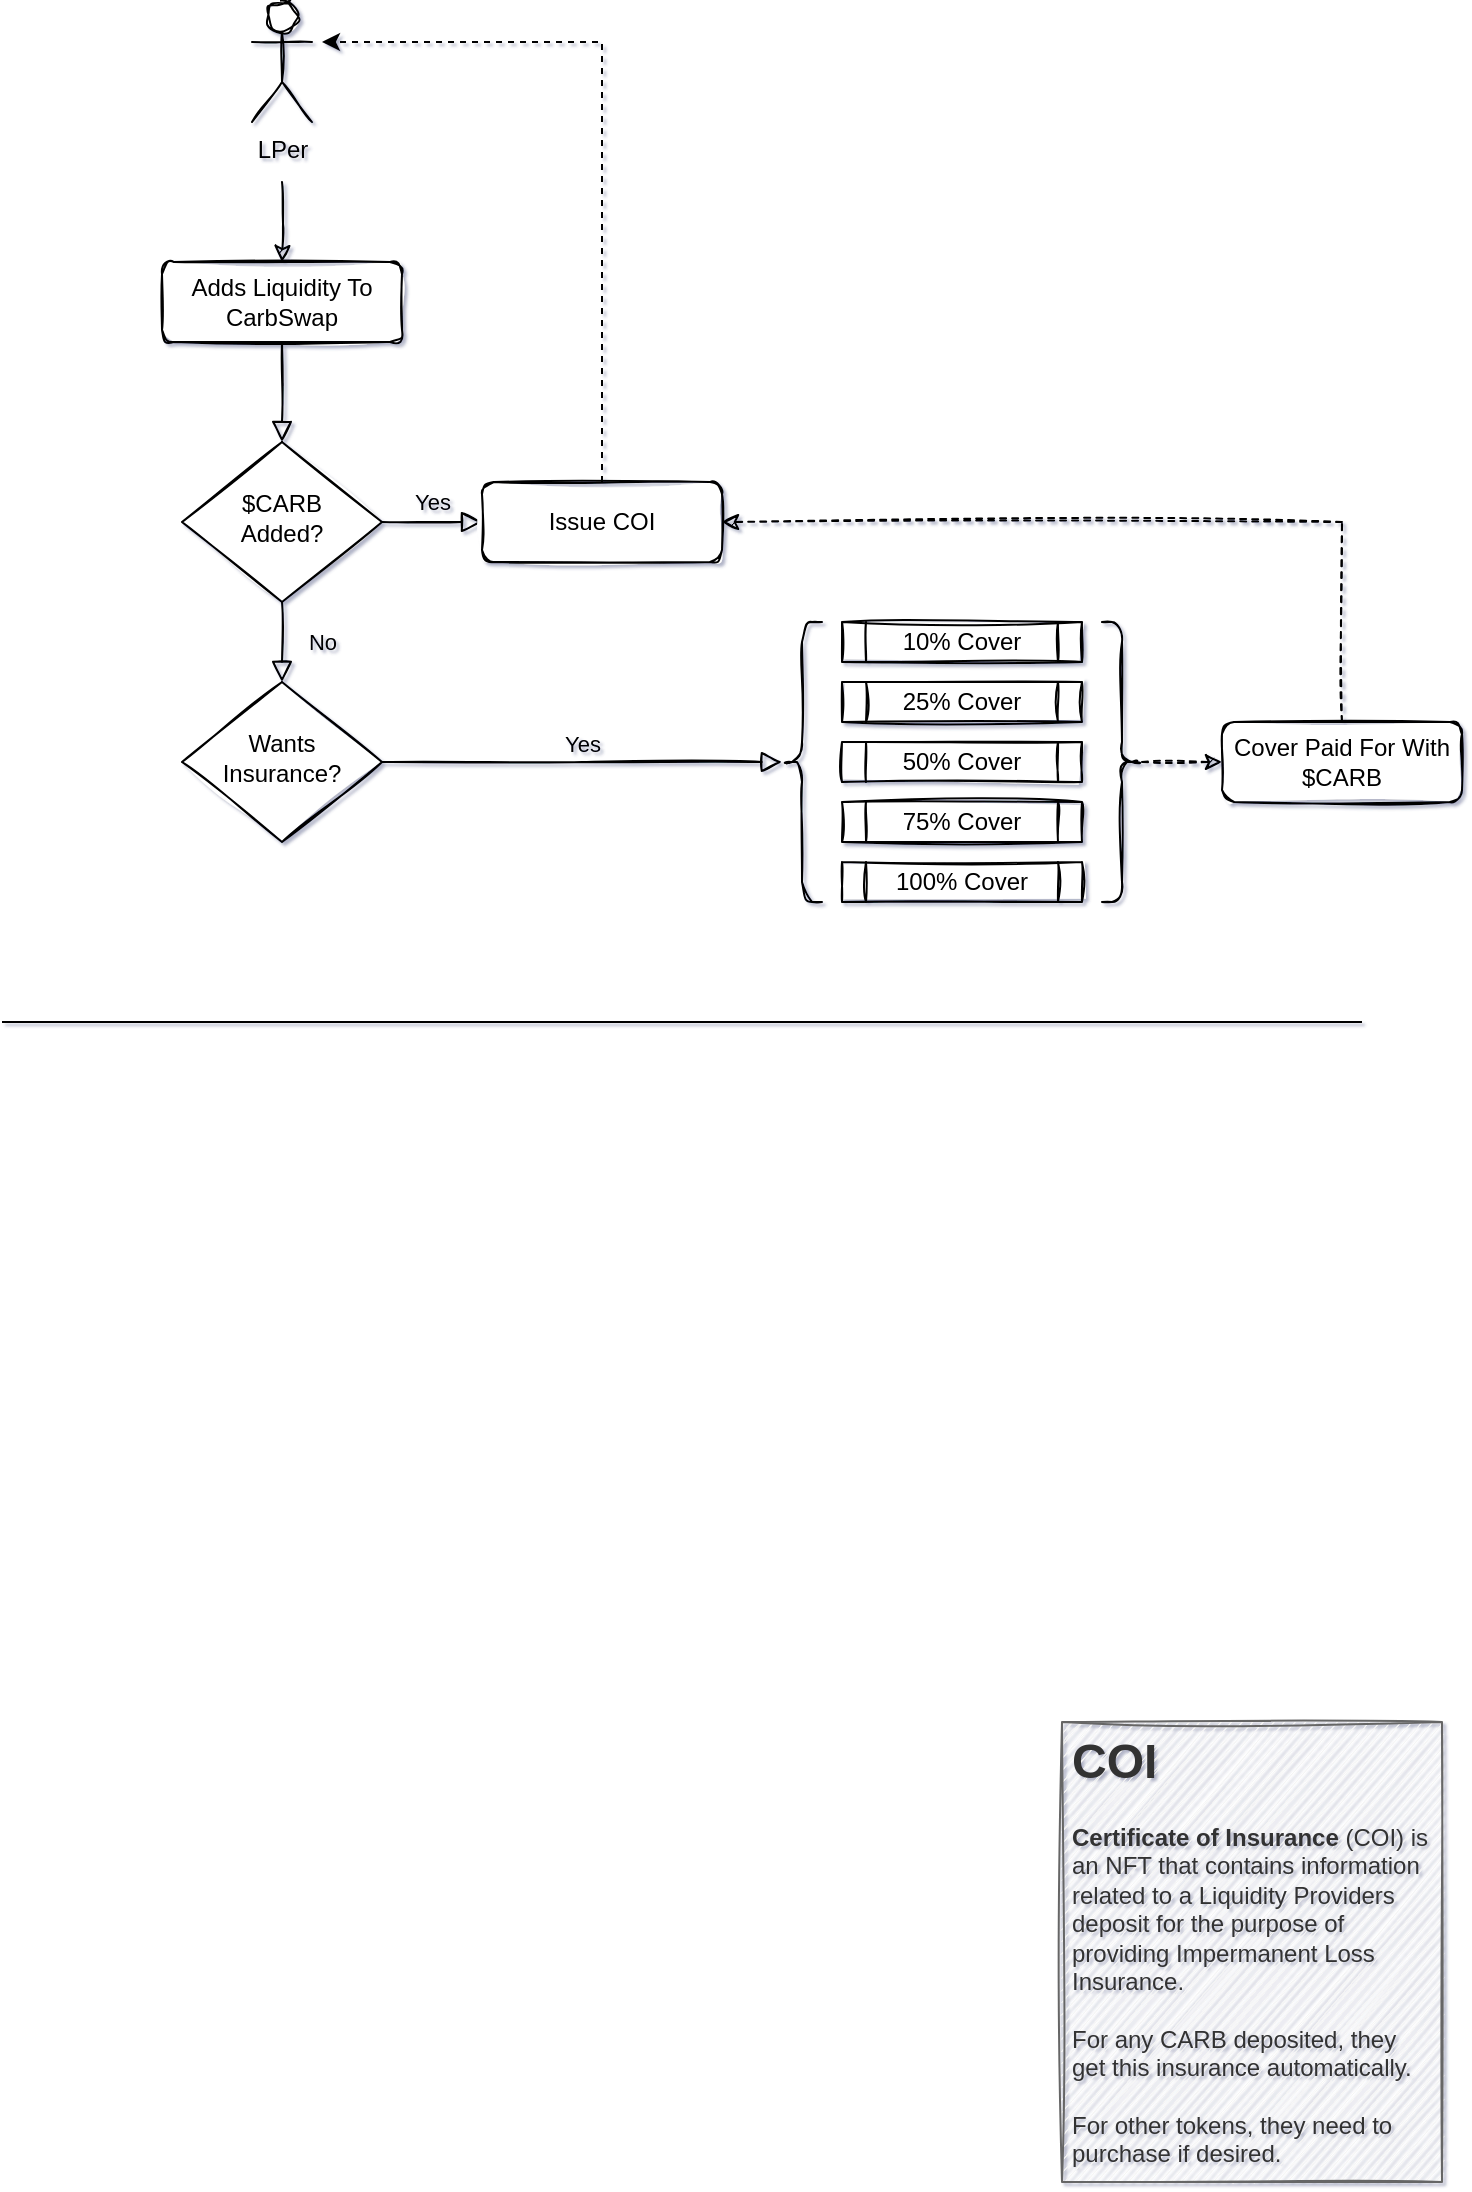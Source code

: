 <mxfile version="15.0.6" type="github">
  <diagram id="C5RBs43oDa-KdzZeNtuy" name="Page-1">
    <mxGraphModel dx="946" dy="575" grid="1" gridSize="10" guides="1" tooltips="1" connect="1" arrows="1" fold="1" page="1" pageScale="1" pageWidth="827" pageHeight="1169" math="0" shadow="1">
      <root>
        <mxCell id="WIyWlLk6GJQsqaUBKTNV-0" />
        <mxCell id="WIyWlLk6GJQsqaUBKTNV-1" parent="WIyWlLk6GJQsqaUBKTNV-0" />
        <mxCell id="WIyWlLk6GJQsqaUBKTNV-2" value="" style="rounded=0;html=1;jettySize=auto;orthogonalLoop=1;fontSize=11;endArrow=block;endFill=0;endSize=8;strokeWidth=1;shadow=0;labelBackgroundColor=none;edgeStyle=orthogonalEdgeStyle;sketch=1;" parent="WIyWlLk6GJQsqaUBKTNV-1" source="WIyWlLk6GJQsqaUBKTNV-3" target="WIyWlLk6GJQsqaUBKTNV-6" edge="1">
          <mxGeometry relative="1" as="geometry" />
        </mxCell>
        <mxCell id="WIyWlLk6GJQsqaUBKTNV-3" value="Adds Liquidity To&lt;br&gt;CarbSwap" style="rounded=1;whiteSpace=wrap;html=1;fontSize=12;glass=0;strokeWidth=1;shadow=0;sketch=1;" parent="WIyWlLk6GJQsqaUBKTNV-1" vertex="1">
          <mxGeometry x="160" y="180" width="120" height="40" as="geometry" />
        </mxCell>
        <mxCell id="WIyWlLk6GJQsqaUBKTNV-4" value="No" style="rounded=0;html=1;jettySize=auto;orthogonalLoop=1;fontSize=11;endArrow=block;endFill=0;endSize=8;strokeWidth=1;shadow=0;labelBackgroundColor=none;edgeStyle=orthogonalEdgeStyle;sketch=1;" parent="WIyWlLk6GJQsqaUBKTNV-1" source="WIyWlLk6GJQsqaUBKTNV-6" target="WIyWlLk6GJQsqaUBKTNV-10" edge="1">
          <mxGeometry y="20" relative="1" as="geometry">
            <mxPoint as="offset" />
          </mxGeometry>
        </mxCell>
        <mxCell id="WIyWlLk6GJQsqaUBKTNV-5" value="Yes" style="edgeStyle=orthogonalEdgeStyle;rounded=0;html=1;jettySize=auto;orthogonalLoop=1;fontSize=11;endArrow=block;endFill=0;endSize=8;strokeWidth=1;shadow=0;labelBackgroundColor=none;sketch=1;" parent="WIyWlLk6GJQsqaUBKTNV-1" source="WIyWlLk6GJQsqaUBKTNV-6" target="WIyWlLk6GJQsqaUBKTNV-7" edge="1">
          <mxGeometry y="10" relative="1" as="geometry">
            <mxPoint as="offset" />
          </mxGeometry>
        </mxCell>
        <mxCell id="WIyWlLk6GJQsqaUBKTNV-6" value="$CARB&lt;br&gt;Added?" style="rhombus;whiteSpace=wrap;html=1;shadow=0;fontFamily=Helvetica;fontSize=12;align=center;strokeWidth=1;spacing=6;spacingTop=-4;sketch=1;" parent="WIyWlLk6GJQsqaUBKTNV-1" vertex="1">
          <mxGeometry x="170" y="270" width="100" height="80" as="geometry" />
        </mxCell>
        <mxCell id="1-dooj9AhtdP8kJSdxU_-1" style="edgeStyle=orthogonalEdgeStyle;rounded=0;orthogonalLoop=1;jettySize=auto;html=1;exitX=0.5;exitY=0;exitDx=0;exitDy=0;dashed=1;sketch=0;" edge="1" parent="WIyWlLk6GJQsqaUBKTNV-1" source="WIyWlLk6GJQsqaUBKTNV-7">
          <mxGeometry relative="1" as="geometry">
            <mxPoint x="240" y="70" as="targetPoint" />
            <Array as="points">
              <mxPoint x="380" y="70" />
              <mxPoint x="240" y="70" />
            </Array>
          </mxGeometry>
        </mxCell>
        <mxCell id="WIyWlLk6GJQsqaUBKTNV-7" value="Issue COI" style="rounded=1;whiteSpace=wrap;html=1;fontSize=12;glass=0;strokeWidth=1;shadow=0;sketch=1;" parent="WIyWlLk6GJQsqaUBKTNV-1" vertex="1">
          <mxGeometry x="320" y="290" width="120" height="40" as="geometry" />
        </mxCell>
        <mxCell id="WIyWlLk6GJQsqaUBKTNV-9" value="Yes" style="edgeStyle=orthogonalEdgeStyle;rounded=0;html=1;jettySize=auto;orthogonalLoop=1;fontSize=11;endArrow=block;endFill=0;endSize=8;strokeWidth=1;shadow=0;labelBackgroundColor=none;sketch=1;" parent="WIyWlLk6GJQsqaUBKTNV-1" source="WIyWlLk6GJQsqaUBKTNV-10" edge="1">
          <mxGeometry y="10" relative="1" as="geometry">
            <mxPoint as="offset" />
            <mxPoint x="470" y="430" as="targetPoint" />
          </mxGeometry>
        </mxCell>
        <mxCell id="WIyWlLk6GJQsqaUBKTNV-10" value="Wants Insurance?" style="rhombus;whiteSpace=wrap;html=1;shadow=0;fontFamily=Helvetica;fontSize=12;align=center;strokeWidth=1;spacing=6;spacingTop=-4;sketch=1;" parent="WIyWlLk6GJQsqaUBKTNV-1" vertex="1">
          <mxGeometry x="170" y="390" width="100" height="80" as="geometry" />
        </mxCell>
        <mxCell id="1-dooj9AhtdP8kJSdxU_-13" style="edgeStyle=orthogonalEdgeStyle;rounded=0;sketch=1;orthogonalLoop=1;jettySize=auto;html=1;entryX=0.5;entryY=0;entryDx=0;entryDy=0;" edge="1" parent="WIyWlLk6GJQsqaUBKTNV-1" target="WIyWlLk6GJQsqaUBKTNV-3">
          <mxGeometry relative="1" as="geometry">
            <mxPoint x="220" y="140" as="sourcePoint" />
          </mxGeometry>
        </mxCell>
        <mxCell id="1-dooj9AhtdP8kJSdxU_-0" value="LPer" style="shape=umlActor;verticalLabelPosition=bottom;verticalAlign=top;html=1;outlineConnect=0;sketch=1;" vertex="1" parent="WIyWlLk6GJQsqaUBKTNV-1">
          <mxGeometry x="205" y="50" width="30" height="60" as="geometry" />
        </mxCell>
        <mxCell id="1-dooj9AhtdP8kJSdxU_-2" value="10% Cover" style="shape=process;whiteSpace=wrap;html=1;backgroundOutline=1;shadow=0;sketch=1;" vertex="1" parent="WIyWlLk6GJQsqaUBKTNV-1">
          <mxGeometry x="500" y="360" width="120" height="20" as="geometry" />
        </mxCell>
        <mxCell id="1-dooj9AhtdP8kJSdxU_-3" value="25% Cover" style="shape=process;whiteSpace=wrap;html=1;backgroundOutline=1;shadow=0;sketch=1;" vertex="1" parent="WIyWlLk6GJQsqaUBKTNV-1">
          <mxGeometry x="500" y="390" width="120" height="20" as="geometry" />
        </mxCell>
        <mxCell id="1-dooj9AhtdP8kJSdxU_-4" value="&lt;div&gt;50% Cover&lt;/div&gt;" style="shape=process;whiteSpace=wrap;html=1;backgroundOutline=1;shadow=0;sketch=1;" vertex="1" parent="WIyWlLk6GJQsqaUBKTNV-1">
          <mxGeometry x="500" y="420" width="120" height="20" as="geometry" />
        </mxCell>
        <mxCell id="1-dooj9AhtdP8kJSdxU_-5" value="75% Cover" style="shape=process;whiteSpace=wrap;html=1;backgroundOutline=1;shadow=0;sketch=1;" vertex="1" parent="WIyWlLk6GJQsqaUBKTNV-1">
          <mxGeometry x="500" y="450" width="120" height="20" as="geometry" />
        </mxCell>
        <mxCell id="1-dooj9AhtdP8kJSdxU_-6" value="100% Cover" style="shape=process;whiteSpace=wrap;html=1;backgroundOutline=1;shadow=0;sketch=1;" vertex="1" parent="WIyWlLk6GJQsqaUBKTNV-1">
          <mxGeometry x="500" y="480" width="120" height="20" as="geometry" />
        </mxCell>
        <mxCell id="1-dooj9AhtdP8kJSdxU_-7" value="" style="shape=curlyBracket;whiteSpace=wrap;html=1;rounded=1;shadow=0;sketch=1;" vertex="1" parent="WIyWlLk6GJQsqaUBKTNV-1">
          <mxGeometry x="470" y="360" width="20" height="140" as="geometry" />
        </mxCell>
        <mxCell id="1-dooj9AhtdP8kJSdxU_-11" style="edgeStyle=orthogonalEdgeStyle;rounded=0;sketch=1;orthogonalLoop=1;jettySize=auto;html=1;exitX=0.5;exitY=0;exitDx=0;exitDy=0;entryX=1;entryY=0.5;entryDx=0;entryDy=0;dashed=1;" edge="1" parent="WIyWlLk6GJQsqaUBKTNV-1" source="1-dooj9AhtdP8kJSdxU_-8" target="WIyWlLk6GJQsqaUBKTNV-7">
          <mxGeometry relative="1" as="geometry" />
        </mxCell>
        <mxCell id="1-dooj9AhtdP8kJSdxU_-8" value="Cover Paid For With&lt;br&gt;$CARB" style="rounded=1;whiteSpace=wrap;html=1;fontSize=12;glass=0;strokeWidth=1;shadow=0;sketch=1;" vertex="1" parent="WIyWlLk6GJQsqaUBKTNV-1">
          <mxGeometry x="690" y="410" width="120" height="40" as="geometry" />
        </mxCell>
        <mxCell id="1-dooj9AhtdP8kJSdxU_-10" style="edgeStyle=orthogonalEdgeStyle;rounded=0;sketch=1;orthogonalLoop=1;jettySize=auto;html=1;entryX=0;entryY=0.5;entryDx=0;entryDy=0;dashed=1;" edge="1" parent="WIyWlLk6GJQsqaUBKTNV-1" source="1-dooj9AhtdP8kJSdxU_-9" target="1-dooj9AhtdP8kJSdxU_-8">
          <mxGeometry relative="1" as="geometry" />
        </mxCell>
        <mxCell id="1-dooj9AhtdP8kJSdxU_-9" value="" style="shape=curlyBracket;whiteSpace=wrap;html=1;rounded=1;flipH=1;shadow=0;sketch=1;" vertex="1" parent="WIyWlLk6GJQsqaUBKTNV-1">
          <mxGeometry x="630" y="360" width="20" height="140" as="geometry" />
        </mxCell>
        <mxCell id="1-dooj9AhtdP8kJSdxU_-12" value="&lt;h1&gt;COI&lt;/h1&gt;&lt;div&gt;&lt;b&gt;Certificate of Insurance&lt;/b&gt; (COI) is an NFT that contains information related to a Liquidity Providers deposit for the purpose of providing Impermanent Loss Insurance.&lt;/div&gt;&lt;div&gt;&lt;br&gt;&lt;/div&gt;&lt;div&gt;For any CARB deposited, they get this insurance automatically.&lt;br&gt;&lt;br&gt;For other tokens, they need to purchase if desired.&lt;br&gt;&lt;/div&gt;" style="text;html=1;fillColor=#f5f5f5;spacing=5;spacingTop=-20;whiteSpace=wrap;overflow=hidden;rounded=0;shadow=0;sketch=1;strokeColor=#666666;fontColor=#333333;" vertex="1" parent="WIyWlLk6GJQsqaUBKTNV-1">
          <mxGeometry x="610" y="910" width="190" height="230" as="geometry" />
        </mxCell>
        <mxCell id="1-dooj9AhtdP8kJSdxU_-14" value="" style="endArrow=none;html=1;" edge="1" parent="WIyWlLk6GJQsqaUBKTNV-1">
          <mxGeometry width="50" height="50" relative="1" as="geometry">
            <mxPoint x="80" y="560" as="sourcePoint" />
            <mxPoint x="760" y="560" as="targetPoint" />
          </mxGeometry>
        </mxCell>
      </root>
    </mxGraphModel>
  </diagram>
</mxfile>
